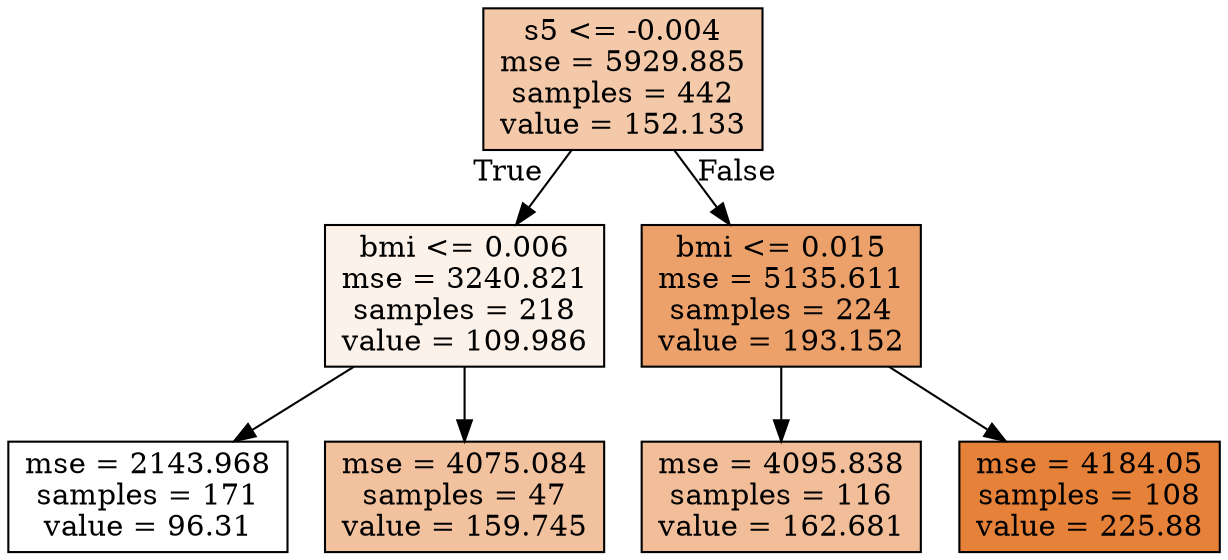 digraph Tree {
node [shape=box, style="filled", color="black"] ;
0 [label="s5 <= -0.004\nmse = 5929.885\nsamples = 442\nvalue = 152.133", fillcolor="#f4c9aa"] ;
1 [label="bmi <= 0.006\nmse = 3240.821\nsamples = 218\nvalue = 109.986", fillcolor="#fcf2ea"] ;
0 -> 1 [labeldistance=2.5, labelangle=45, headlabel="True"] ;
2 [label="mse = 2143.968\nsamples = 171\nvalue = 96.31", fillcolor="#ffffff"] ;
1 -> 2 ;
3 [label="mse = 4075.084\nsamples = 47\nvalue = 159.745", fillcolor="#f2c19e"] ;
1 -> 3 ;
4 [label="bmi <= 0.015\nmse = 5135.611\nsamples = 224\nvalue = 193.152", fillcolor="#eca16b"] ;
0 -> 4 [labeldistance=2.5, labelangle=-45, headlabel="False"] ;
5 [label="mse = 4095.838\nsamples = 116\nvalue = 162.681", fillcolor="#f2be9a"] ;
4 -> 5 ;
6 [label="mse = 4184.05\nsamples = 108\nvalue = 225.88", fillcolor="#e58139"] ;
4 -> 6 ;
}